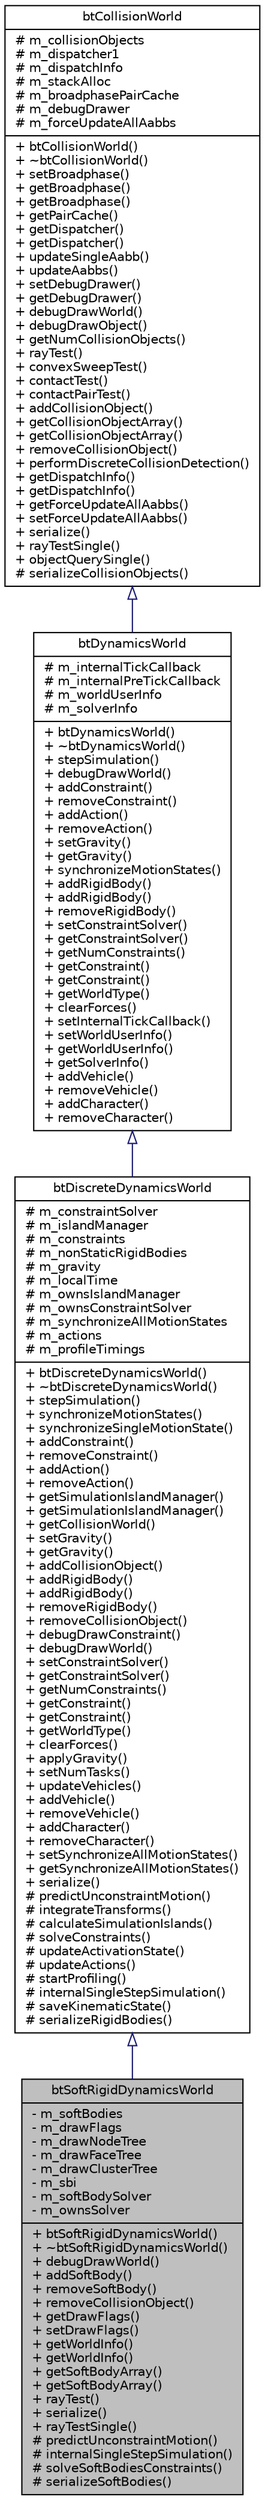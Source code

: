 digraph G
{
  edge [fontname="Helvetica",fontsize="10",labelfontname="Helvetica",labelfontsize="10"];
  node [fontname="Helvetica",fontsize="10",shape=record];
  Node1 [label="{btSoftRigidDynamicsWorld\n|- m_softBodies\l- m_drawFlags\l- m_drawNodeTree\l- m_drawFaceTree\l- m_drawClusterTree\l- m_sbi\l- m_softBodySolver\l- m_ownsSolver\l|+ btSoftRigidDynamicsWorld()\l+ ~btSoftRigidDynamicsWorld()\l+ debugDrawWorld()\l+ addSoftBody()\l+ removeSoftBody()\l+ removeCollisionObject()\l+ getDrawFlags()\l+ setDrawFlags()\l+ getWorldInfo()\l+ getWorldInfo()\l+ getSoftBodyArray()\l+ getSoftBodyArray()\l+ rayTest()\l+ serialize()\l+ rayTestSingle()\l# predictUnconstraintMotion()\l# internalSingleStepSimulation()\l# solveSoftBodiesConstraints()\l# serializeSoftBodies()\l}",height=0.2,width=0.4,color="black", fillcolor="grey75", style="filled" fontcolor="black"];
  Node2 -> Node1 [dir=back,color="midnightblue",fontsize="10",style="solid",arrowtail="empty",fontname="Helvetica"];
  Node2 [label="{btDiscreteDynamicsWorld\n|# m_constraintSolver\l# m_islandManager\l# m_constraints\l# m_nonStaticRigidBodies\l# m_gravity\l# m_localTime\l# m_ownsIslandManager\l# m_ownsConstraintSolver\l# m_synchronizeAllMotionStates\l# m_actions\l# m_profileTimings\l|+ btDiscreteDynamicsWorld()\l+ ~btDiscreteDynamicsWorld()\l+ stepSimulation()\l+ synchronizeMotionStates()\l+ synchronizeSingleMotionState()\l+ addConstraint()\l+ removeConstraint()\l+ addAction()\l+ removeAction()\l+ getSimulationIslandManager()\l+ getSimulationIslandManager()\l+ getCollisionWorld()\l+ setGravity()\l+ getGravity()\l+ addCollisionObject()\l+ addRigidBody()\l+ addRigidBody()\l+ removeRigidBody()\l+ removeCollisionObject()\l+ debugDrawConstraint()\l+ debugDrawWorld()\l+ setConstraintSolver()\l+ getConstraintSolver()\l+ getNumConstraints()\l+ getConstraint()\l+ getConstraint()\l+ getWorldType()\l+ clearForces()\l+ applyGravity()\l+ setNumTasks()\l+ updateVehicles()\l+ addVehicle()\l+ removeVehicle()\l+ addCharacter()\l+ removeCharacter()\l+ setSynchronizeAllMotionStates()\l+ getSynchronizeAllMotionStates()\l+ serialize()\l# predictUnconstraintMotion()\l# integrateTransforms()\l# calculateSimulationIslands()\l# solveConstraints()\l# updateActivationState()\l# updateActions()\l# startProfiling()\l# internalSingleStepSimulation()\l# saveKinematicState()\l# serializeRigidBodies()\l}",height=0.2,width=0.4,color="black", fillcolor="white", style="filled",URL="$db/d6c/classbtDiscreteDynamicsWorld.html"];
  Node3 -> Node2 [dir=back,color="midnightblue",fontsize="10",style="solid",arrowtail="empty",fontname="Helvetica"];
  Node3 [label="{btDynamicsWorld\n|# m_internalTickCallback\l# m_internalPreTickCallback\l# m_worldUserInfo\l# m_solverInfo\l|+ btDynamicsWorld()\l+ ~btDynamicsWorld()\l+ stepSimulation()\l+ debugDrawWorld()\l+ addConstraint()\l+ removeConstraint()\l+ addAction()\l+ removeAction()\l+ setGravity()\l+ getGravity()\l+ synchronizeMotionStates()\l+ addRigidBody()\l+ addRigidBody()\l+ removeRigidBody()\l+ setConstraintSolver()\l+ getConstraintSolver()\l+ getNumConstraints()\l+ getConstraint()\l+ getConstraint()\l+ getWorldType()\l+ clearForces()\l+ setInternalTickCallback()\l+ setWorldUserInfo()\l+ getWorldUserInfo()\l+ getSolverInfo()\l+ addVehicle()\l+ removeVehicle()\l+ addCharacter()\l+ removeCharacter()\l}",height=0.2,width=0.4,color="black", fillcolor="white", style="filled",URL="$d2/dc3/classbtDynamicsWorld.html",tooltip="The btDynamicsWorld is the interface class for several dynamics implementation, basic, discrete, parallel, and continuous etc."];
  Node4 -> Node3 [dir=back,color="midnightblue",fontsize="10",style="solid",arrowtail="empty",fontname="Helvetica"];
  Node4 [label="{btCollisionWorld\n|# m_collisionObjects\l# m_dispatcher1\l# m_dispatchInfo\l# m_stackAlloc\l# m_broadphasePairCache\l# m_debugDrawer\l# m_forceUpdateAllAabbs\l|+ btCollisionWorld()\l+ ~btCollisionWorld()\l+ setBroadphase()\l+ getBroadphase()\l+ getBroadphase()\l+ getPairCache()\l+ getDispatcher()\l+ getDispatcher()\l+ updateSingleAabb()\l+ updateAabbs()\l+ setDebugDrawer()\l+ getDebugDrawer()\l+ debugDrawWorld()\l+ debugDrawObject()\l+ getNumCollisionObjects()\l+ rayTest()\l+ convexSweepTest()\l+ contactTest()\l+ contactPairTest()\l+ addCollisionObject()\l+ getCollisionObjectArray()\l+ getCollisionObjectArray()\l+ removeCollisionObject()\l+ performDiscreteCollisionDetection()\l+ getDispatchInfo()\l+ getDispatchInfo()\l+ getForceUpdateAllAabbs()\l+ setForceUpdateAllAabbs()\l+ serialize()\l+ rayTestSingle()\l+ objectQuerySingle()\l# serializeCollisionObjects()\l}",height=0.2,width=0.4,color="black", fillcolor="white", style="filled",URL="$d6/def/classbtCollisionWorld.html",tooltip="CollisionWorld is interface and container for the collision detection."];
}
